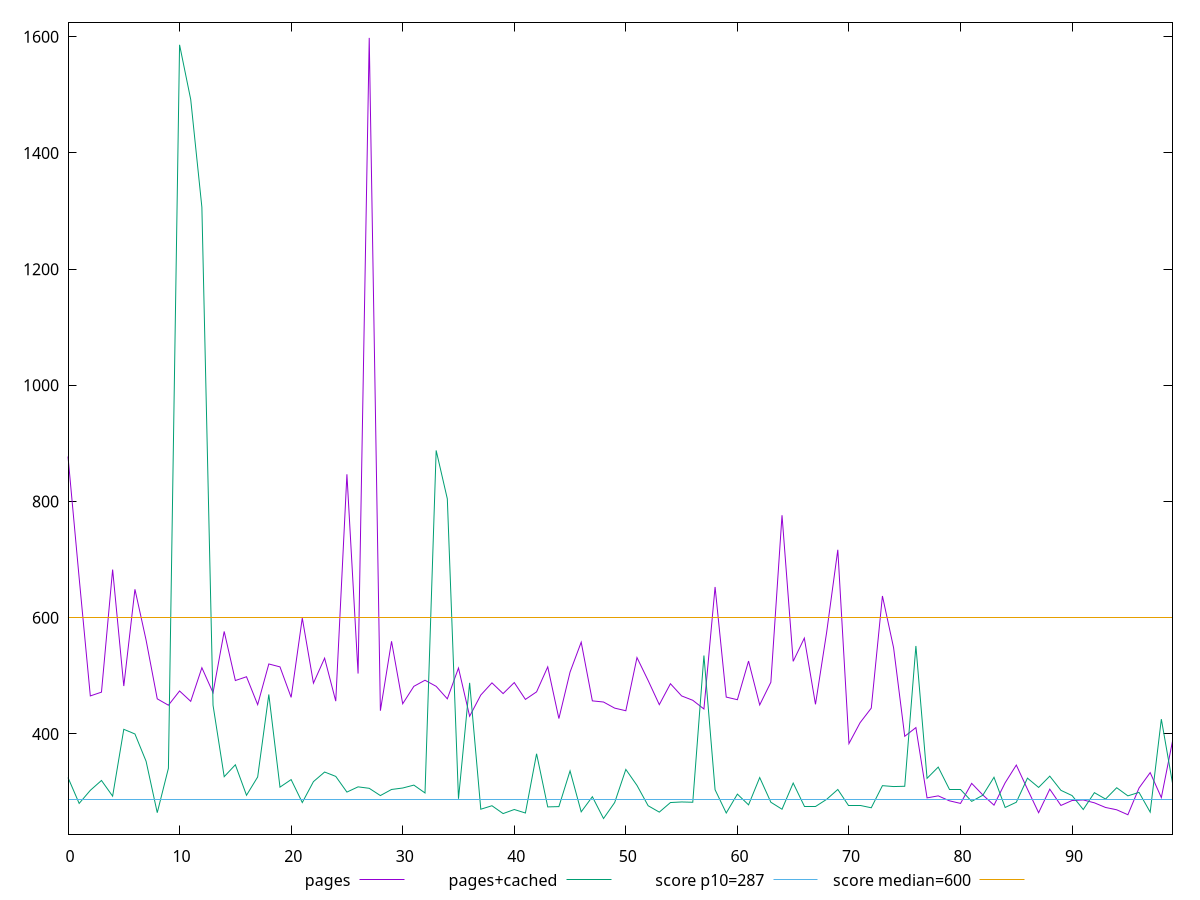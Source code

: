 reset

$pages <<EOF
0 877.5
1 668.4999999999991
2 465.4999999999991
3 471.99999999999955
4 682.9999999999991
5 482.4999999999991
6 649.0000000000005
7 561.5
8 460.5
9 449.5
10 474
11 456.1905000000015
12 514
13 471
14 576.5
15 491.99999999999955
16 498.5
17 450.5
18 520.4999999999991
19 515.5
20 463
21 599.5
22 487.5
23 530.4999999999995
24 456.5
25 846.9999999999986
26 504
27 1597.9999999999982
28 440
29 559.5
30 452
31 482
32 492.49999999999955
33 482
34 460.5
35 513.4999999999991
36 430.5
37 467
38 488
39 469.5
40 488.5
41 459.5
42 472.5
43 515.5
44 426.5
45 506.5
46 557.9999999999991
47 457
48 455
49 444.4999999999991
50 440
51 531.5
52 492
53 450.5
54 486.49999999999955
55 465.5
56 458
57 443
58 653
59 463.5
60 459
61 525.5
62 450
63 489
64 776.5
65 525
66 565.0000000000005
67 451
68 575
69 716.9999999999991
70 383.5
71 419.5
72 444.4999999999991
73 637.4999999999991
74 548.5000000000009
75 396
76 410.9924999999994
77 290.0000000000009
78 293.5
79 285
80 280.4999999999991
81 315
82 295
83 277.5
84 315.9999999999982
85 346.5
86 305
87 264.5
88 305
89 277
90 285.5000000000018
91 286.5
92 281.4999999999991
93 273.5
94 269.4999999999991
95 261.0000000000018
96 307.0000000000009
97 333.4999999999991
98 290.5
99 387.5
EOF

$pagesCached <<EOF
0 325
1 280.5
2 303
3 320
4 293
5 408.0000000000018
6 400.0000000000009
7 353.0000000000009
8 264.5
9 341
10 1586.1265
11 1492
12 1306.5
13 449.5
14 326.5
15 347
16 294.5
17 326
18 467.9880000000021
19 308.5
20 321.5000000000018
21 282
22 318
23 334.5000000000018
24 327
25 300
26 309
27 306.5
28 294
29 304.5
30 307
31 311.9999999999982
32 298.5000000000018
33 888
34 804.6919999999991
35 288.5
36 488
37 270.5
38 276.5
39 263
40 270
41 264
42 365.9999999999991
43 274.5
44 275
45 336.5
46 266
47 292
48 254.5
49 282
50 339.0000000000009
51 311.5
52 276.4999999999991
53 265.5
54 282
55 283
56 282.5
57 535
58 304
59 264
60 296.5
61 278
62 325
63 282.5
64 270.5
65 315.5
66 275.5
67 275.4999999999991
68 287.5
69 304.5
70 276.5
71 276.4999999999982
72 273
73 311.0605000000005
74 309.5
75 310
76 551.5
77 323.6660000000029
78 343
79 304.5
80 304.5
81 284
82 294.61549999999716
83 325.5
84 273.5
85 282.5000000000018
86 324
87 308
88 327.4350000000004
89 303
90 294
91 270
92 299
93 288
94 307.5
95 293.5
96 299.5
97 265.5
98 425.5650000000005
99 315.5
EOF

set key outside below
set xrange [0:99]
set yrange [227.63000000000002:1624.869999999998]
set trange [227.63000000000002:1624.869999999998]
set terminal svg size 640, 520 enhanced background rgb 'white'
set output "reprap/total-blocking-time/comparison/line/0_vs_1.svg"

plot $pages title "pages" with line, \
     $pagesCached title "pages+cached" with line, \
     287 title "score p10=287", \
     600 title "score median=600"

reset
